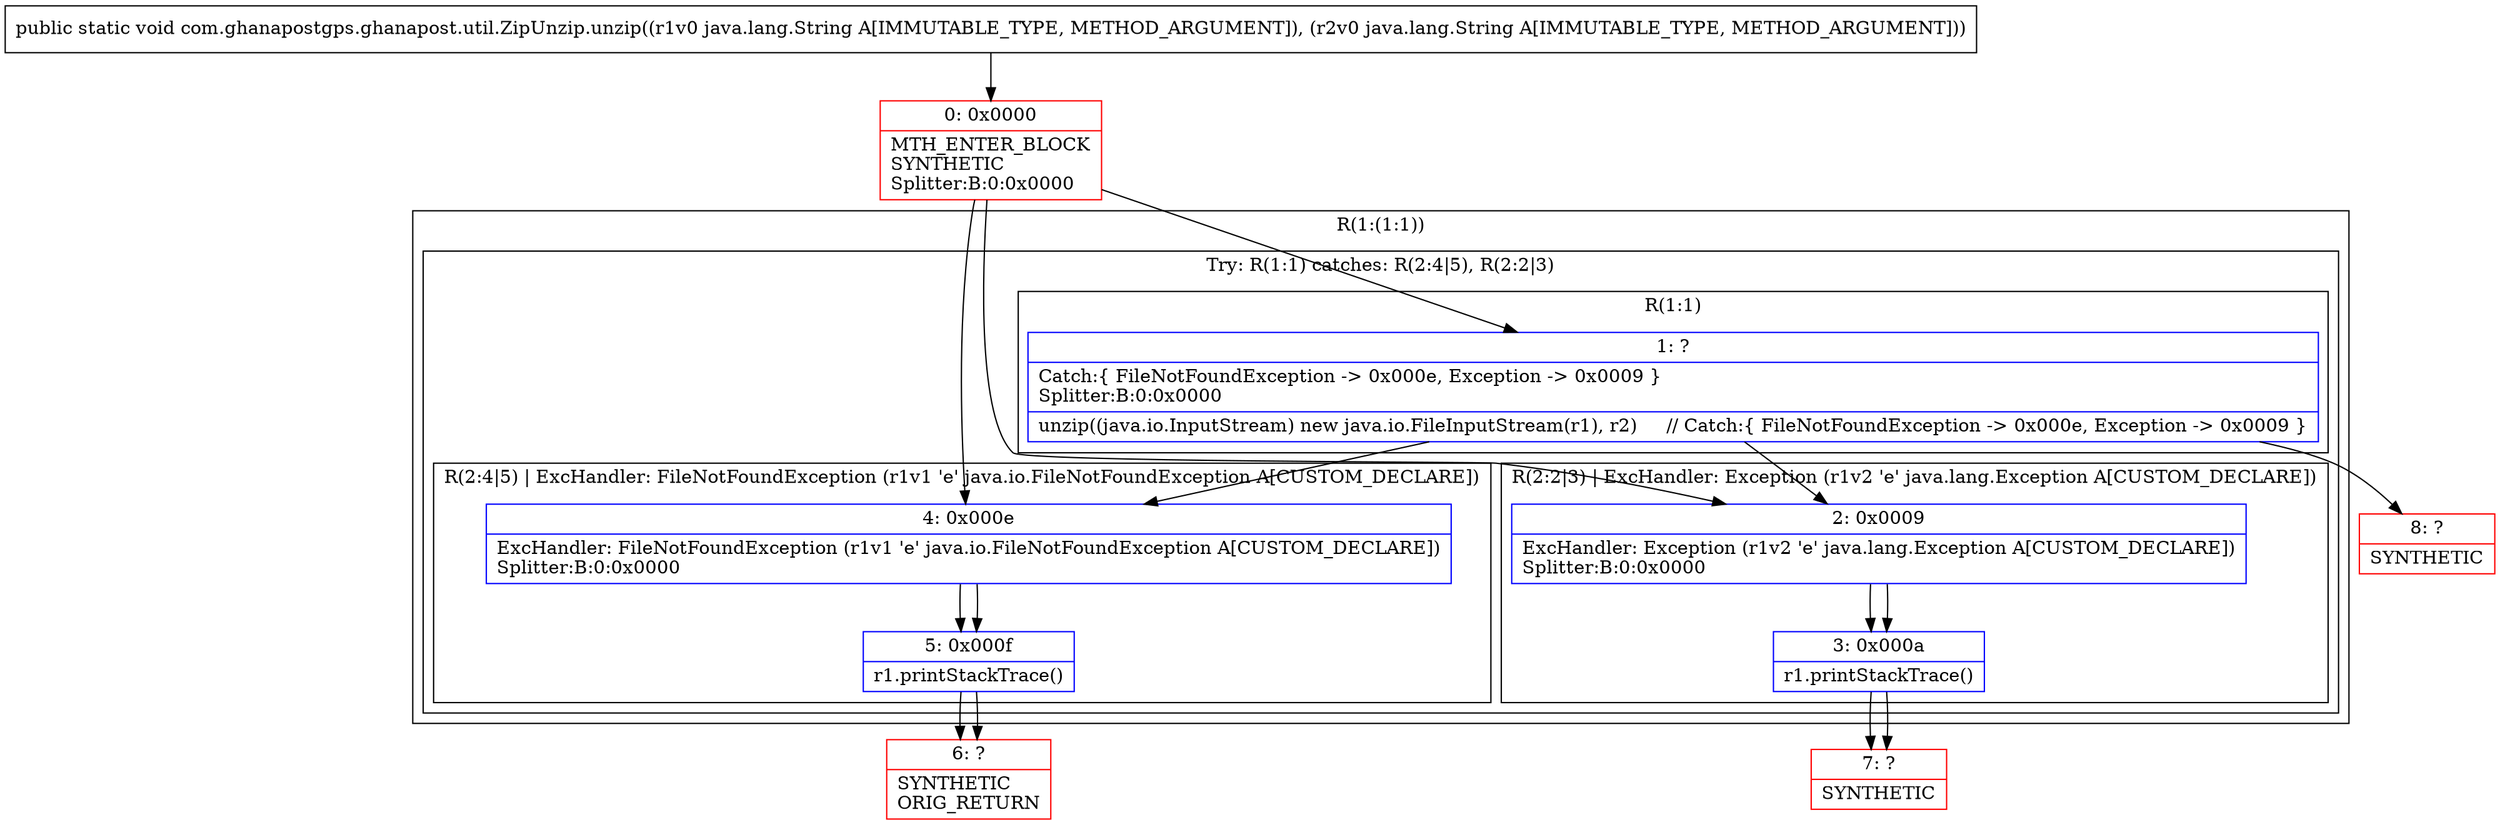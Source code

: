digraph "CFG forcom.ghanapostgps.ghanapost.util.ZipUnzip.unzip(Ljava\/lang\/String;Ljava\/lang\/String;)V" {
subgraph cluster_Region_1780992029 {
label = "R(1:(1:1))";
node [shape=record,color=blue];
subgraph cluster_TryCatchRegion_2043312195 {
label = "Try: R(1:1) catches: R(2:4|5), R(2:2|3)";
node [shape=record,color=blue];
subgraph cluster_Region_1825334398 {
label = "R(1:1)";
node [shape=record,color=blue];
Node_1 [shape=record,label="{1\:\ ?|Catch:\{ FileNotFoundException \-\> 0x000e, Exception \-\> 0x0009 \}\lSplitter:B:0:0x0000\l|unzip((java.io.InputStream) new java.io.FileInputStream(r1), r2)     \/\/ Catch:\{ FileNotFoundException \-\> 0x000e, Exception \-\> 0x0009 \}\l}"];
}
subgraph cluster_Region_266906213 {
label = "R(2:4|5) | ExcHandler: FileNotFoundException (r1v1 'e' java.io.FileNotFoundException A[CUSTOM_DECLARE])\l";
node [shape=record,color=blue];
Node_4 [shape=record,label="{4\:\ 0x000e|ExcHandler: FileNotFoundException (r1v1 'e' java.io.FileNotFoundException A[CUSTOM_DECLARE])\lSplitter:B:0:0x0000\l}"];
Node_5 [shape=record,label="{5\:\ 0x000f|r1.printStackTrace()\l}"];
}
subgraph cluster_Region_1532755109 {
label = "R(2:2|3) | ExcHandler: Exception (r1v2 'e' java.lang.Exception A[CUSTOM_DECLARE])\l";
node [shape=record,color=blue];
Node_2 [shape=record,label="{2\:\ 0x0009|ExcHandler: Exception (r1v2 'e' java.lang.Exception A[CUSTOM_DECLARE])\lSplitter:B:0:0x0000\l}"];
Node_3 [shape=record,label="{3\:\ 0x000a|r1.printStackTrace()\l}"];
}
}
}
subgraph cluster_Region_266906213 {
label = "R(2:4|5) | ExcHandler: FileNotFoundException (r1v1 'e' java.io.FileNotFoundException A[CUSTOM_DECLARE])\l";
node [shape=record,color=blue];
Node_4 [shape=record,label="{4\:\ 0x000e|ExcHandler: FileNotFoundException (r1v1 'e' java.io.FileNotFoundException A[CUSTOM_DECLARE])\lSplitter:B:0:0x0000\l}"];
Node_5 [shape=record,label="{5\:\ 0x000f|r1.printStackTrace()\l}"];
}
subgraph cluster_Region_1532755109 {
label = "R(2:2|3) | ExcHandler: Exception (r1v2 'e' java.lang.Exception A[CUSTOM_DECLARE])\l";
node [shape=record,color=blue];
Node_2 [shape=record,label="{2\:\ 0x0009|ExcHandler: Exception (r1v2 'e' java.lang.Exception A[CUSTOM_DECLARE])\lSplitter:B:0:0x0000\l}"];
Node_3 [shape=record,label="{3\:\ 0x000a|r1.printStackTrace()\l}"];
}
Node_0 [shape=record,color=red,label="{0\:\ 0x0000|MTH_ENTER_BLOCK\lSYNTHETIC\lSplitter:B:0:0x0000\l}"];
Node_6 [shape=record,color=red,label="{6\:\ ?|SYNTHETIC\lORIG_RETURN\l}"];
Node_7 [shape=record,color=red,label="{7\:\ ?|SYNTHETIC\l}"];
Node_8 [shape=record,color=red,label="{8\:\ ?|SYNTHETIC\l}"];
MethodNode[shape=record,label="{public static void com.ghanapostgps.ghanapost.util.ZipUnzip.unzip((r1v0 java.lang.String A[IMMUTABLE_TYPE, METHOD_ARGUMENT]), (r2v0 java.lang.String A[IMMUTABLE_TYPE, METHOD_ARGUMENT])) }"];
MethodNode -> Node_0;
Node_1 -> Node_4;
Node_1 -> Node_2;
Node_1 -> Node_8;
Node_4 -> Node_5;
Node_5 -> Node_6;
Node_2 -> Node_3;
Node_3 -> Node_7;
Node_4 -> Node_5;
Node_5 -> Node_6;
Node_2 -> Node_3;
Node_3 -> Node_7;
Node_0 -> Node_1;
Node_0 -> Node_4;
Node_0 -> Node_2;
}

